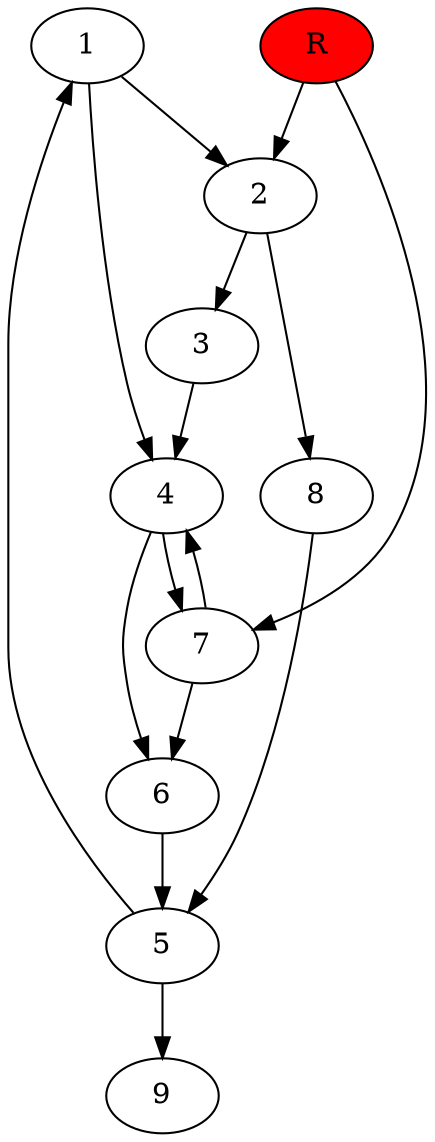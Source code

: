 digraph prb8959 {
	1
	2
	3
	4
	5
	6
	7
	8
	R [fillcolor="#ff0000" style=filled]
	1 -> 2
	1 -> 4
	2 -> 3
	2 -> 8
	3 -> 4
	4 -> 6
	4 -> 7
	5 -> 1
	5 -> 9
	6 -> 5
	7 -> 4
	7 -> 6
	8 -> 5
	R -> 2
	R -> 7
}
